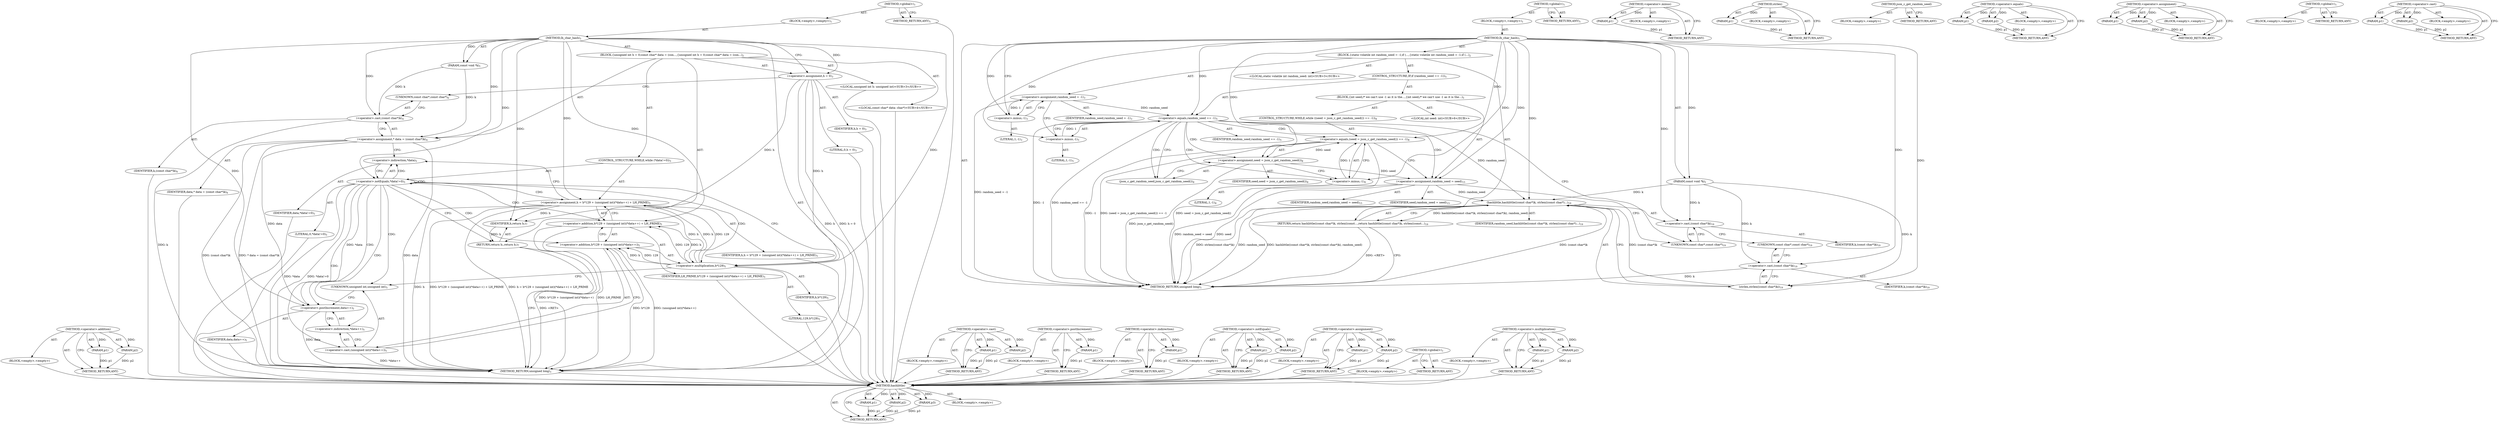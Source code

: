 digraph "&lt;operator&gt;.cast" {
vulnerable_85 [label=<(METHOD,&lt;operator&gt;.addition)>];
vulnerable_86 [label=<(PARAM,p1)>];
vulnerable_87 [label=<(PARAM,p2)>];
vulnerable_88 [label=<(BLOCK,&lt;empty&gt;,&lt;empty&gt;)>];
vulnerable_89 [label=<(METHOD_RETURN,ANY)>];
vulnerable_6 [label=<(METHOD,&lt;global&gt;)<SUB>1</SUB>>];
vulnerable_7 [label=<(BLOCK,&lt;empty&gt;,&lt;empty&gt;)<SUB>1</SUB>>];
vulnerable_8 [label=<(METHOD,lh_char_hash)<SUB>1</SUB>>];
vulnerable_9 [label=<(PARAM,const void *k)<SUB>1</SUB>>];
vulnerable_10 [label=<(BLOCK,{
	unsigned int h = 0;
	const char* data = (con...,{
	unsigned int h = 0;
	const char* data = (con...)<SUB>2</SUB>>];
vulnerable_11 [label="<(LOCAL,unsigned int h: unsigned int)<SUB>3</SUB>>"];
vulnerable_12 [label=<(&lt;operator&gt;.assignment,h = 0)<SUB>3</SUB>>];
vulnerable_13 [label=<(IDENTIFIER,h,h = 0)<SUB>3</SUB>>];
vulnerable_14 [label=<(LITERAL,0,h = 0)<SUB>3</SUB>>];
vulnerable_15 [label="<(LOCAL,const char* data: char*)<SUB>4</SUB>>"];
vulnerable_16 [label=<(&lt;operator&gt;.assignment,* data = (const char*)k)<SUB>4</SUB>>];
vulnerable_17 [label=<(IDENTIFIER,data,* data = (const char*)k)<SUB>4</SUB>>];
vulnerable_18 [label=<(&lt;operator&gt;.cast,(const char*)k)<SUB>4</SUB>>];
vulnerable_19 [label=<(UNKNOWN,const char*,const char*)<SUB>4</SUB>>];
vulnerable_20 [label=<(IDENTIFIER,k,(const char*)k)<SUB>4</SUB>>];
vulnerable_21 [label=<(CONTROL_STRUCTURE,WHILE,while (*data!=0))<SUB>5</SUB>>];
vulnerable_22 [label=<(&lt;operator&gt;.notEquals,*data!=0)<SUB>5</SUB>>];
vulnerable_23 [label=<(&lt;operator&gt;.indirection,*data)<SUB>5</SUB>>];
vulnerable_24 [label=<(IDENTIFIER,data,*data!=0)<SUB>5</SUB>>];
vulnerable_25 [label=<(LITERAL,0,*data!=0)<SUB>5</SUB>>];
vulnerable_26 [label=<(&lt;operator&gt;.assignment,h = h*129 + (unsigned int)(*data++) + LH_PRIME)<SUB>5</SUB>>];
vulnerable_27 [label=<(IDENTIFIER,h,h = h*129 + (unsigned int)(*data++) + LH_PRIME)<SUB>5</SUB>>];
vulnerable_28 [label=<(&lt;operator&gt;.addition,h*129 + (unsigned int)(*data++) + LH_PRIME)<SUB>5</SUB>>];
vulnerable_29 [label=<(&lt;operator&gt;.addition,h*129 + (unsigned int)(*data++))<SUB>5</SUB>>];
vulnerable_30 [label=<(&lt;operator&gt;.multiplication,h*129)<SUB>5</SUB>>];
vulnerable_31 [label=<(IDENTIFIER,h,h*129)<SUB>5</SUB>>];
vulnerable_32 [label=<(LITERAL,129,h*129)<SUB>5</SUB>>];
vulnerable_33 [label=<(&lt;operator&gt;.cast,(unsigned int)(*data++))<SUB>5</SUB>>];
vulnerable_34 [label=<(UNKNOWN,unsigned int,unsigned int)<SUB>5</SUB>>];
vulnerable_35 [label=<(&lt;operator&gt;.indirection,*data++)<SUB>5</SUB>>];
vulnerable_36 [label=<(&lt;operator&gt;.postIncrement,data++)<SUB>5</SUB>>];
vulnerable_37 [label=<(IDENTIFIER,data,data++)<SUB>5</SUB>>];
vulnerable_38 [label=<(IDENTIFIER,LH_PRIME,h*129 + (unsigned int)(*data++) + LH_PRIME)<SUB>5</SUB>>];
vulnerable_39 [label=<(RETURN,return h;,return h;)<SUB>7</SUB>>];
vulnerable_40 [label=<(IDENTIFIER,h,return h;)<SUB>7</SUB>>];
vulnerable_41 [label=<(METHOD_RETURN,unsigned long)<SUB>1</SUB>>];
vulnerable_43 [label=<(METHOD_RETURN,ANY)<SUB>1</SUB>>];
vulnerable_71 [label=<(METHOD,&lt;operator&gt;.cast)>];
vulnerable_72 [label=<(PARAM,p1)>];
vulnerable_73 [label=<(PARAM,p2)>];
vulnerable_74 [label=<(BLOCK,&lt;empty&gt;,&lt;empty&gt;)>];
vulnerable_75 [label=<(METHOD_RETURN,ANY)>];
vulnerable_95 [label=<(METHOD,&lt;operator&gt;.postIncrement)>];
vulnerable_96 [label=<(PARAM,p1)>];
vulnerable_97 [label=<(BLOCK,&lt;empty&gt;,&lt;empty&gt;)>];
vulnerable_98 [label=<(METHOD_RETURN,ANY)>];
vulnerable_81 [label=<(METHOD,&lt;operator&gt;.indirection)>];
vulnerable_82 [label=<(PARAM,p1)>];
vulnerable_83 [label=<(BLOCK,&lt;empty&gt;,&lt;empty&gt;)>];
vulnerable_84 [label=<(METHOD_RETURN,ANY)>];
vulnerable_76 [label=<(METHOD,&lt;operator&gt;.notEquals)>];
vulnerable_77 [label=<(PARAM,p1)>];
vulnerable_78 [label=<(PARAM,p2)>];
vulnerable_79 [label=<(BLOCK,&lt;empty&gt;,&lt;empty&gt;)>];
vulnerable_80 [label=<(METHOD_RETURN,ANY)>];
vulnerable_66 [label=<(METHOD,&lt;operator&gt;.assignment)>];
vulnerable_67 [label=<(PARAM,p1)>];
vulnerable_68 [label=<(PARAM,p2)>];
vulnerable_69 [label=<(BLOCK,&lt;empty&gt;,&lt;empty&gt;)>];
vulnerable_70 [label=<(METHOD_RETURN,ANY)>];
vulnerable_60 [label=<(METHOD,&lt;global&gt;)<SUB>1</SUB>>];
vulnerable_61 [label=<(BLOCK,&lt;empty&gt;,&lt;empty&gt;)>];
vulnerable_62 [label=<(METHOD_RETURN,ANY)>];
vulnerable_90 [label=<(METHOD,&lt;operator&gt;.multiplication)>];
vulnerable_91 [label=<(PARAM,p1)>];
vulnerable_92 [label=<(PARAM,p2)>];
vulnerable_93 [label=<(BLOCK,&lt;empty&gt;,&lt;empty&gt;)>];
vulnerable_94 [label=<(METHOD_RETURN,ANY)>];
fixed_81 [label=<(METHOD,hashlittle)>];
fixed_82 [label=<(PARAM,p1)>];
fixed_83 [label=<(PARAM,p2)>];
fixed_84 [label=<(PARAM,p3)>];
fixed_85 [label=<(BLOCK,&lt;empty&gt;,&lt;empty&gt;)>];
fixed_86 [label=<(METHOD_RETURN,ANY)>];
fixed_6 [label=<(METHOD,&lt;global&gt;)<SUB>1</SUB>>];
fixed_7 [label=<(BLOCK,&lt;empty&gt;,&lt;empty&gt;)<SUB>1</SUB>>];
fixed_8 [label=<(METHOD,lh_char_hash)<SUB>1</SUB>>];
fixed_9 [label=<(PARAM,const void *k)<SUB>1</SUB>>];
fixed_10 [label=<(BLOCK,{
	static volatile int random_seed = -1;

	if (...,{
	static volatile int random_seed = -1;

	if (...)<SUB>2</SUB>>];
fixed_11 [label="<(LOCAL,static volatile int random_seed: int)<SUB>3</SUB>>"];
fixed_12 [label=<(&lt;operator&gt;.assignment,random_seed = -1)<SUB>3</SUB>>];
fixed_13 [label=<(IDENTIFIER,random_seed,random_seed = -1)<SUB>3</SUB>>];
fixed_14 [label=<(&lt;operator&gt;.minus,-1)<SUB>3</SUB>>];
fixed_15 [label=<(LITERAL,1,-1)<SUB>3</SUB>>];
fixed_16 [label=<(CONTROL_STRUCTURE,IF,if (random_seed == -1))<SUB>5</SUB>>];
fixed_17 [label=<(&lt;operator&gt;.equals,random_seed == -1)<SUB>5</SUB>>];
fixed_18 [label=<(IDENTIFIER,random_seed,random_seed == -1)<SUB>5</SUB>>];
fixed_19 [label=<(&lt;operator&gt;.minus,-1)<SUB>5</SUB>>];
fixed_20 [label=<(LITERAL,1,-1)<SUB>5</SUB>>];
fixed_21 [label=<(BLOCK,{
		int seed;
		/* we can't use -1 as it is the...,{
		int seed;
		/* we can't use -1 as it is the...)<SUB>5</SUB>>];
fixed_22 [label="<(LOCAL,int seed: int)<SUB>6</SUB>>"];
fixed_23 [label=<(CONTROL_STRUCTURE,WHILE,while ((seed = json_c_get_random_seed()) == -1))<SUB>8</SUB>>];
fixed_24 [label=<(&lt;operator&gt;.equals,(seed = json_c_get_random_seed()) == -1)<SUB>8</SUB>>];
fixed_25 [label=<(&lt;operator&gt;.assignment,seed = json_c_get_random_seed())<SUB>8</SUB>>];
fixed_26 [label=<(IDENTIFIER,seed,seed = json_c_get_random_seed())<SUB>8</SUB>>];
fixed_27 [label=<(json_c_get_random_seed,json_c_get_random_seed())<SUB>8</SUB>>];
fixed_28 [label=<(&lt;operator&gt;.minus,-1)<SUB>8</SUB>>];
fixed_29 [label=<(LITERAL,1,-1)<SUB>8</SUB>>];
fixed_30 [label=<(&lt;operator&gt;.assignment,random_seed = seed)<SUB>15</SUB>>];
fixed_31 [label=<(IDENTIFIER,random_seed,random_seed = seed)<SUB>15</SUB>>];
fixed_32 [label=<(IDENTIFIER,seed,random_seed = seed)<SUB>15</SUB>>];
fixed_33 [label=<(RETURN,return hashlittle((const char*)k, strlen((const...,return hashlittle((const char*)k, strlen((const...)<SUB>19</SUB>>];
fixed_34 [label=<(hashlittle,hashlittle((const char*)k, strlen((const char*)...)<SUB>19</SUB>>];
fixed_35 [label=<(&lt;operator&gt;.cast,(const char*)k)<SUB>19</SUB>>];
fixed_36 [label=<(UNKNOWN,const char*,const char*)<SUB>19</SUB>>];
fixed_37 [label=<(IDENTIFIER,k,(const char*)k)<SUB>19</SUB>>];
fixed_38 [label=<(strlen,strlen((const char*)k))<SUB>19</SUB>>];
fixed_39 [label=<(&lt;operator&gt;.cast,(const char*)k)<SUB>19</SUB>>];
fixed_40 [label=<(UNKNOWN,const char*,const char*)<SUB>19</SUB>>];
fixed_41 [label=<(IDENTIFIER,k,(const char*)k)<SUB>19</SUB>>];
fixed_42 [label=<(IDENTIFIER,random_seed,hashlittle((const char*)k, strlen((const char*)...)<SUB>19</SUB>>];
fixed_43 [label=<(METHOD_RETURN,unsigned long)<SUB>1</SUB>>];
fixed_45 [label=<(METHOD_RETURN,ANY)<SUB>1</SUB>>];
fixed_69 [label=<(METHOD,&lt;operator&gt;.minus)>];
fixed_70 [label=<(PARAM,p1)>];
fixed_71 [label=<(BLOCK,&lt;empty&gt;,&lt;empty&gt;)>];
fixed_72 [label=<(METHOD_RETURN,ANY)>];
fixed_92 [label=<(METHOD,strlen)>];
fixed_93 [label=<(PARAM,p1)>];
fixed_94 [label=<(BLOCK,&lt;empty&gt;,&lt;empty&gt;)>];
fixed_95 [label=<(METHOD_RETURN,ANY)>];
fixed_78 [label=<(METHOD,json_c_get_random_seed)>];
fixed_79 [label=<(BLOCK,&lt;empty&gt;,&lt;empty&gt;)>];
fixed_80 [label=<(METHOD_RETURN,ANY)>];
fixed_73 [label=<(METHOD,&lt;operator&gt;.equals)>];
fixed_74 [label=<(PARAM,p1)>];
fixed_75 [label=<(PARAM,p2)>];
fixed_76 [label=<(BLOCK,&lt;empty&gt;,&lt;empty&gt;)>];
fixed_77 [label=<(METHOD_RETURN,ANY)>];
fixed_64 [label=<(METHOD,&lt;operator&gt;.assignment)>];
fixed_65 [label=<(PARAM,p1)>];
fixed_66 [label=<(PARAM,p2)>];
fixed_67 [label=<(BLOCK,&lt;empty&gt;,&lt;empty&gt;)>];
fixed_68 [label=<(METHOD_RETURN,ANY)>];
fixed_58 [label=<(METHOD,&lt;global&gt;)<SUB>1</SUB>>];
fixed_59 [label=<(BLOCK,&lt;empty&gt;,&lt;empty&gt;)>];
fixed_60 [label=<(METHOD_RETURN,ANY)>];
fixed_87 [label=<(METHOD,&lt;operator&gt;.cast)>];
fixed_88 [label=<(PARAM,p1)>];
fixed_89 [label=<(PARAM,p2)>];
fixed_90 [label=<(BLOCK,&lt;empty&gt;,&lt;empty&gt;)>];
fixed_91 [label=<(METHOD_RETURN,ANY)>];
vulnerable_85 -> vulnerable_86  [key=0, label="AST: "];
vulnerable_85 -> vulnerable_86  [key=1, label="DDG: "];
vulnerable_85 -> vulnerable_88  [key=0, label="AST: "];
vulnerable_85 -> vulnerable_87  [key=0, label="AST: "];
vulnerable_85 -> vulnerable_87  [key=1, label="DDG: "];
vulnerable_85 -> vulnerable_89  [key=0, label="AST: "];
vulnerable_85 -> vulnerable_89  [key=1, label="CFG: "];
vulnerable_86 -> vulnerable_89  [key=0, label="DDG: p1"];
vulnerable_87 -> vulnerable_89  [key=0, label="DDG: p2"];
vulnerable_88 -> fixed_81  [key=0];
vulnerable_89 -> fixed_81  [key=0];
vulnerable_6 -> vulnerable_7  [key=0, label="AST: "];
vulnerable_6 -> vulnerable_43  [key=0, label="AST: "];
vulnerable_6 -> vulnerable_43  [key=1, label="CFG: "];
vulnerable_7 -> vulnerable_8  [key=0, label="AST: "];
vulnerable_8 -> vulnerable_9  [key=0, label="AST: "];
vulnerable_8 -> vulnerable_9  [key=1, label="DDG: "];
vulnerable_8 -> vulnerable_10  [key=0, label="AST: "];
vulnerable_8 -> vulnerable_41  [key=0, label="AST: "];
vulnerable_8 -> vulnerable_12  [key=0, label="CFG: "];
vulnerable_8 -> vulnerable_12  [key=1, label="DDG: "];
vulnerable_8 -> vulnerable_16  [key=0, label="DDG: "];
vulnerable_8 -> vulnerable_26  [key=0, label="DDG: "];
vulnerable_8 -> vulnerable_40  [key=0, label="DDG: "];
vulnerable_8 -> vulnerable_18  [key=0, label="DDG: "];
vulnerable_8 -> vulnerable_22  [key=0, label="DDG: "];
vulnerable_8 -> vulnerable_28  [key=0, label="DDG: "];
vulnerable_8 -> vulnerable_30  [key=0, label="DDG: "];
vulnerable_8 -> vulnerable_36  [key=0, label="DDG: "];
vulnerable_9 -> vulnerable_16  [key=0, label="DDG: k"];
vulnerable_9 -> vulnerable_18  [key=0, label="DDG: k"];
vulnerable_10 -> vulnerable_11  [key=0, label="AST: "];
vulnerable_10 -> vulnerable_12  [key=0, label="AST: "];
vulnerable_10 -> vulnerable_15  [key=0, label="AST: "];
vulnerable_10 -> vulnerable_16  [key=0, label="AST: "];
vulnerable_10 -> vulnerable_21  [key=0, label="AST: "];
vulnerable_10 -> vulnerable_39  [key=0, label="AST: "];
vulnerable_11 -> fixed_81  [key=0];
vulnerable_12 -> vulnerable_13  [key=0, label="AST: "];
vulnerable_12 -> vulnerable_14  [key=0, label="AST: "];
vulnerable_12 -> vulnerable_19  [key=0, label="CFG: "];
vulnerable_12 -> vulnerable_41  [key=0, label="DDG: h"];
vulnerable_12 -> vulnerable_41  [key=1, label="DDG: h = 0"];
vulnerable_12 -> vulnerable_40  [key=0, label="DDG: h"];
vulnerable_12 -> vulnerable_30  [key=0, label="DDG: h"];
vulnerable_13 -> fixed_81  [key=0];
vulnerable_14 -> fixed_81  [key=0];
vulnerable_15 -> fixed_81  [key=0];
vulnerable_16 -> vulnerable_17  [key=0, label="AST: "];
vulnerable_16 -> vulnerable_18  [key=0, label="AST: "];
vulnerable_16 -> vulnerable_23  [key=0, label="CFG: "];
vulnerable_16 -> vulnerable_41  [key=0, label="DDG: data"];
vulnerable_16 -> vulnerable_41  [key=1, label="DDG: (const char*)k"];
vulnerable_16 -> vulnerable_41  [key=2, label="DDG: * data = (const char*)k"];
vulnerable_16 -> vulnerable_36  [key=0, label="DDG: data"];
vulnerable_17 -> fixed_81  [key=0];
vulnerable_18 -> vulnerable_19  [key=0, label="AST: "];
vulnerable_18 -> vulnerable_20  [key=0, label="AST: "];
vulnerable_18 -> vulnerable_16  [key=0, label="CFG: "];
vulnerable_18 -> vulnerable_41  [key=0, label="DDG: k"];
vulnerable_19 -> vulnerable_18  [key=0, label="CFG: "];
vulnerable_20 -> fixed_81  [key=0];
vulnerable_21 -> vulnerable_22  [key=0, label="AST: "];
vulnerable_21 -> vulnerable_26  [key=0, label="AST: "];
vulnerable_22 -> vulnerable_23  [key=0, label="AST: "];
vulnerable_22 -> vulnerable_23  [key=1, label="CDG: "];
vulnerable_22 -> vulnerable_25  [key=0, label="AST: "];
vulnerable_22 -> vulnerable_30  [key=0, label="CFG: "];
vulnerable_22 -> vulnerable_30  [key=1, label="CDG: "];
vulnerable_22 -> vulnerable_39  [key=0, label="CFG: "];
vulnerable_22 -> vulnerable_41  [key=0, label="DDG: *data"];
vulnerable_22 -> vulnerable_41  [key=1, label="DDG: *data!=0"];
vulnerable_22 -> vulnerable_36  [key=0, label="DDG: *data"];
vulnerable_22 -> vulnerable_36  [key=1, label="CDG: "];
vulnerable_22 -> vulnerable_29  [key=0, label="CDG: "];
vulnerable_22 -> vulnerable_34  [key=0, label="CDG: "];
vulnerable_22 -> vulnerable_33  [key=0, label="CDG: "];
vulnerable_22 -> vulnerable_26  [key=0, label="CDG: "];
vulnerable_22 -> vulnerable_28  [key=0, label="CDG: "];
vulnerable_22 -> vulnerable_35  [key=0, label="CDG: "];
vulnerable_22 -> vulnerable_22  [key=0, label="CDG: "];
vulnerable_23 -> vulnerable_24  [key=0, label="AST: "];
vulnerable_23 -> vulnerable_22  [key=0, label="CFG: "];
vulnerable_24 -> fixed_81  [key=0];
vulnerable_25 -> fixed_81  [key=0];
vulnerable_26 -> vulnerable_27  [key=0, label="AST: "];
vulnerable_26 -> vulnerable_28  [key=0, label="AST: "];
vulnerable_26 -> vulnerable_23  [key=0, label="CFG: "];
vulnerable_26 -> vulnerable_41  [key=0, label="DDG: h"];
vulnerable_26 -> vulnerable_41  [key=1, label="DDG: h*129 + (unsigned int)(*data++) + LH_PRIME"];
vulnerable_26 -> vulnerable_41  [key=2, label="DDG: h = h*129 + (unsigned int)(*data++) + LH_PRIME"];
vulnerable_26 -> vulnerable_40  [key=0, label="DDG: h"];
vulnerable_26 -> vulnerable_30  [key=0, label="DDG: h"];
vulnerable_27 -> fixed_81  [key=0];
vulnerable_28 -> vulnerable_29  [key=0, label="AST: "];
vulnerable_28 -> vulnerable_38  [key=0, label="AST: "];
vulnerable_28 -> vulnerable_26  [key=0, label="CFG: "];
vulnerable_28 -> vulnerable_41  [key=0, label="DDG: h*129 + (unsigned int)(*data++)"];
vulnerable_28 -> vulnerable_41  [key=1, label="DDG: LH_PRIME"];
vulnerable_29 -> vulnerable_30  [key=0, label="AST: "];
vulnerable_29 -> vulnerable_33  [key=0, label="AST: "];
vulnerable_29 -> vulnerable_28  [key=0, label="CFG: "];
vulnerable_29 -> vulnerable_41  [key=0, label="DDG: h*129"];
vulnerable_29 -> vulnerable_41  [key=1, label="DDG: (unsigned int)(*data++)"];
vulnerable_30 -> vulnerable_31  [key=0, label="AST: "];
vulnerable_30 -> vulnerable_32  [key=0, label="AST: "];
vulnerable_30 -> vulnerable_34  [key=0, label="CFG: "];
vulnerable_30 -> vulnerable_26  [key=0, label="DDG: h"];
vulnerable_30 -> vulnerable_26  [key=1, label="DDG: 129"];
vulnerable_30 -> vulnerable_28  [key=0, label="DDG: h"];
vulnerable_30 -> vulnerable_28  [key=1, label="DDG: 129"];
vulnerable_30 -> vulnerable_29  [key=0, label="DDG: h"];
vulnerable_30 -> vulnerable_29  [key=1, label="DDG: 129"];
vulnerable_31 -> fixed_81  [key=0];
vulnerable_32 -> fixed_81  [key=0];
vulnerable_33 -> vulnerable_34  [key=0, label="AST: "];
vulnerable_33 -> vulnerable_35  [key=0, label="AST: "];
vulnerable_33 -> vulnerable_29  [key=0, label="CFG: "];
vulnerable_33 -> vulnerable_41  [key=0, label="DDG: *data++"];
vulnerable_34 -> vulnerable_36  [key=0, label="CFG: "];
vulnerable_35 -> vulnerable_36  [key=0, label="AST: "];
vulnerable_35 -> vulnerable_33  [key=0, label="CFG: "];
vulnerable_36 -> vulnerable_37  [key=0, label="AST: "];
vulnerable_36 -> vulnerable_35  [key=0, label="CFG: "];
vulnerable_36 -> vulnerable_41  [key=0, label="DDG: data"];
vulnerable_37 -> fixed_81  [key=0];
vulnerable_38 -> fixed_81  [key=0];
vulnerable_39 -> vulnerable_40  [key=0, label="AST: "];
vulnerable_39 -> vulnerable_41  [key=0, label="CFG: "];
vulnerable_39 -> vulnerable_41  [key=1, label="DDG: &lt;RET&gt;"];
vulnerable_40 -> vulnerable_39  [key=0, label="DDG: h"];
vulnerable_41 -> fixed_81  [key=0];
vulnerable_43 -> fixed_81  [key=0];
vulnerable_71 -> vulnerable_72  [key=0, label="AST: "];
vulnerable_71 -> vulnerable_72  [key=1, label="DDG: "];
vulnerable_71 -> vulnerable_74  [key=0, label="AST: "];
vulnerable_71 -> vulnerable_73  [key=0, label="AST: "];
vulnerable_71 -> vulnerable_73  [key=1, label="DDG: "];
vulnerable_71 -> vulnerable_75  [key=0, label="AST: "];
vulnerable_71 -> vulnerable_75  [key=1, label="CFG: "];
vulnerable_72 -> vulnerable_75  [key=0, label="DDG: p1"];
vulnerable_73 -> vulnerable_75  [key=0, label="DDG: p2"];
vulnerable_74 -> fixed_81  [key=0];
vulnerable_75 -> fixed_81  [key=0];
vulnerable_95 -> vulnerable_96  [key=0, label="AST: "];
vulnerable_95 -> vulnerable_96  [key=1, label="DDG: "];
vulnerable_95 -> vulnerable_97  [key=0, label="AST: "];
vulnerable_95 -> vulnerable_98  [key=0, label="AST: "];
vulnerable_95 -> vulnerable_98  [key=1, label="CFG: "];
vulnerable_96 -> vulnerable_98  [key=0, label="DDG: p1"];
vulnerable_97 -> fixed_81  [key=0];
vulnerable_98 -> fixed_81  [key=0];
vulnerable_81 -> vulnerable_82  [key=0, label="AST: "];
vulnerable_81 -> vulnerable_82  [key=1, label="DDG: "];
vulnerable_81 -> vulnerable_83  [key=0, label="AST: "];
vulnerable_81 -> vulnerable_84  [key=0, label="AST: "];
vulnerable_81 -> vulnerable_84  [key=1, label="CFG: "];
vulnerable_82 -> vulnerable_84  [key=0, label="DDG: p1"];
vulnerable_83 -> fixed_81  [key=0];
vulnerable_84 -> fixed_81  [key=0];
vulnerable_76 -> vulnerable_77  [key=0, label="AST: "];
vulnerable_76 -> vulnerable_77  [key=1, label="DDG: "];
vulnerable_76 -> vulnerable_79  [key=0, label="AST: "];
vulnerable_76 -> vulnerable_78  [key=0, label="AST: "];
vulnerable_76 -> vulnerable_78  [key=1, label="DDG: "];
vulnerable_76 -> vulnerable_80  [key=0, label="AST: "];
vulnerable_76 -> vulnerable_80  [key=1, label="CFG: "];
vulnerable_77 -> vulnerable_80  [key=0, label="DDG: p1"];
vulnerable_78 -> vulnerable_80  [key=0, label="DDG: p2"];
vulnerable_79 -> fixed_81  [key=0];
vulnerable_80 -> fixed_81  [key=0];
vulnerable_66 -> vulnerable_67  [key=0, label="AST: "];
vulnerable_66 -> vulnerable_67  [key=1, label="DDG: "];
vulnerable_66 -> vulnerable_69  [key=0, label="AST: "];
vulnerable_66 -> vulnerable_68  [key=0, label="AST: "];
vulnerable_66 -> vulnerable_68  [key=1, label="DDG: "];
vulnerable_66 -> vulnerable_70  [key=0, label="AST: "];
vulnerable_66 -> vulnerable_70  [key=1, label="CFG: "];
vulnerable_67 -> vulnerable_70  [key=0, label="DDG: p1"];
vulnerable_68 -> vulnerable_70  [key=0, label="DDG: p2"];
vulnerable_69 -> fixed_81  [key=0];
vulnerable_70 -> fixed_81  [key=0];
vulnerable_60 -> vulnerable_61  [key=0, label="AST: "];
vulnerable_60 -> vulnerable_62  [key=0, label="AST: "];
vulnerable_60 -> vulnerable_62  [key=1, label="CFG: "];
vulnerable_61 -> fixed_81  [key=0];
vulnerable_62 -> fixed_81  [key=0];
vulnerable_90 -> vulnerable_91  [key=0, label="AST: "];
vulnerable_90 -> vulnerable_91  [key=1, label="DDG: "];
vulnerable_90 -> vulnerable_93  [key=0, label="AST: "];
vulnerable_90 -> vulnerable_92  [key=0, label="AST: "];
vulnerable_90 -> vulnerable_92  [key=1, label="DDG: "];
vulnerable_90 -> vulnerable_94  [key=0, label="AST: "];
vulnerable_90 -> vulnerable_94  [key=1, label="CFG: "];
vulnerable_91 -> vulnerable_94  [key=0, label="DDG: p1"];
vulnerable_92 -> vulnerable_94  [key=0, label="DDG: p2"];
vulnerable_93 -> fixed_81  [key=0];
vulnerable_94 -> fixed_81  [key=0];
fixed_81 -> fixed_82  [key=0, label="AST: "];
fixed_81 -> fixed_82  [key=1, label="DDG: "];
fixed_81 -> fixed_85  [key=0, label="AST: "];
fixed_81 -> fixed_83  [key=0, label="AST: "];
fixed_81 -> fixed_83  [key=1, label="DDG: "];
fixed_81 -> fixed_86  [key=0, label="AST: "];
fixed_81 -> fixed_86  [key=1, label="CFG: "];
fixed_81 -> fixed_84  [key=0, label="AST: "];
fixed_81 -> fixed_84  [key=1, label="DDG: "];
fixed_82 -> fixed_86  [key=0, label="DDG: p1"];
fixed_83 -> fixed_86  [key=0, label="DDG: p2"];
fixed_84 -> fixed_86  [key=0, label="DDG: p3"];
fixed_6 -> fixed_7  [key=0, label="AST: "];
fixed_6 -> fixed_45  [key=0, label="AST: "];
fixed_6 -> fixed_45  [key=1, label="CFG: "];
fixed_7 -> fixed_8  [key=0, label="AST: "];
fixed_8 -> fixed_9  [key=0, label="AST: "];
fixed_8 -> fixed_9  [key=1, label="DDG: "];
fixed_8 -> fixed_10  [key=0, label="AST: "];
fixed_8 -> fixed_43  [key=0, label="AST: "];
fixed_8 -> fixed_14  [key=0, label="CFG: "];
fixed_8 -> fixed_14  [key=1, label="DDG: "];
fixed_8 -> fixed_17  [key=0, label="DDG: "];
fixed_8 -> fixed_30  [key=0, label="DDG: "];
fixed_8 -> fixed_34  [key=0, label="DDG: "];
fixed_8 -> fixed_19  [key=0, label="DDG: "];
fixed_8 -> fixed_35  [key=0, label="DDG: "];
fixed_8 -> fixed_38  [key=0, label="DDG: "];
fixed_8 -> fixed_24  [key=0, label="DDG: "];
fixed_8 -> fixed_39  [key=0, label="DDG: "];
fixed_8 -> fixed_25  [key=0, label="DDG: "];
fixed_8 -> fixed_28  [key=0, label="DDG: "];
fixed_9 -> fixed_34  [key=0, label="DDG: k"];
fixed_9 -> fixed_35  [key=0, label="DDG: k"];
fixed_9 -> fixed_38  [key=0, label="DDG: k"];
fixed_9 -> fixed_39  [key=0, label="DDG: k"];
fixed_10 -> fixed_11  [key=0, label="AST: "];
fixed_10 -> fixed_12  [key=0, label="AST: "];
fixed_10 -> fixed_16  [key=0, label="AST: "];
fixed_10 -> fixed_33  [key=0, label="AST: "];
fixed_12 -> fixed_13  [key=0, label="AST: "];
fixed_12 -> fixed_14  [key=0, label="AST: "];
fixed_12 -> fixed_19  [key=0, label="CFG: "];
fixed_12 -> fixed_43  [key=0, label="DDG: random_seed = -1"];
fixed_12 -> fixed_17  [key=0, label="DDG: random_seed"];
fixed_14 -> fixed_15  [key=0, label="AST: "];
fixed_14 -> fixed_12  [key=0, label="CFG: "];
fixed_14 -> fixed_12  [key=1, label="DDG: 1"];
fixed_16 -> fixed_17  [key=0, label="AST: "];
fixed_16 -> fixed_21  [key=0, label="AST: "];
fixed_17 -> fixed_18  [key=0, label="AST: "];
fixed_17 -> fixed_19  [key=0, label="AST: "];
fixed_17 -> fixed_36  [key=0, label="CFG: "];
fixed_17 -> fixed_27  [key=0, label="CFG: "];
fixed_17 -> fixed_27  [key=1, label="CDG: "];
fixed_17 -> fixed_43  [key=0, label="DDG: -1"];
fixed_17 -> fixed_43  [key=1, label="DDG: random_seed == -1"];
fixed_17 -> fixed_34  [key=0, label="DDG: random_seed"];
fixed_17 -> fixed_24  [key=0, label="CDG: "];
fixed_17 -> fixed_30  [key=0, label="CDG: "];
fixed_17 -> fixed_25  [key=0, label="CDG: "];
fixed_17 -> fixed_28  [key=0, label="CDG: "];
fixed_19 -> fixed_20  [key=0, label="AST: "];
fixed_19 -> fixed_17  [key=0, label="CFG: "];
fixed_19 -> fixed_17  [key=1, label="DDG: 1"];
fixed_21 -> fixed_22  [key=0, label="AST: "];
fixed_21 -> fixed_23  [key=0, label="AST: "];
fixed_21 -> fixed_30  [key=0, label="AST: "];
fixed_23 -> fixed_24  [key=0, label="AST: "];
fixed_24 -> fixed_25  [key=0, label="AST: "];
fixed_24 -> fixed_28  [key=0, label="AST: "];
fixed_24 -> fixed_30  [key=0, label="CFG: "];
fixed_24 -> fixed_43  [key=0, label="DDG: seed = json_c_get_random_seed()"];
fixed_24 -> fixed_43  [key=1, label="DDG: -1"];
fixed_24 -> fixed_43  [key=2, label="DDG: (seed = json_c_get_random_seed()) == -1"];
fixed_25 -> fixed_26  [key=0, label="AST: "];
fixed_25 -> fixed_27  [key=0, label="AST: "];
fixed_25 -> fixed_28  [key=0, label="CFG: "];
fixed_25 -> fixed_43  [key=0, label="DDG: json_c_get_random_seed()"];
fixed_25 -> fixed_30  [key=0, label="DDG: seed"];
fixed_25 -> fixed_24  [key=0, label="DDG: seed"];
fixed_27 -> fixed_25  [key=0, label="CFG: "];
fixed_28 -> fixed_29  [key=0, label="AST: "];
fixed_28 -> fixed_24  [key=0, label="CFG: "];
fixed_28 -> fixed_24  [key=1, label="DDG: 1"];
fixed_30 -> fixed_31  [key=0, label="AST: "];
fixed_30 -> fixed_32  [key=0, label="AST: "];
fixed_30 -> fixed_36  [key=0, label="CFG: "];
fixed_30 -> fixed_43  [key=0, label="DDG: seed"];
fixed_30 -> fixed_43  [key=1, label="DDG: random_seed = seed"];
fixed_30 -> fixed_34  [key=0, label="DDG: random_seed"];
fixed_33 -> fixed_34  [key=0, label="AST: "];
fixed_33 -> fixed_43  [key=0, label="CFG: "];
fixed_33 -> fixed_43  [key=1, label="DDG: &lt;RET&gt;"];
fixed_34 -> fixed_35  [key=0, label="AST: "];
fixed_34 -> fixed_38  [key=0, label="AST: "];
fixed_34 -> fixed_42  [key=0, label="AST: "];
fixed_34 -> fixed_33  [key=0, label="CFG: "];
fixed_34 -> fixed_33  [key=1, label="DDG: hashlittle((const char*)k, strlen((const char*)k), random_seed)"];
fixed_34 -> fixed_43  [key=0, label="DDG: (const char*)k"];
fixed_34 -> fixed_43  [key=1, label="DDG: strlen((const char*)k)"];
fixed_34 -> fixed_43  [key=2, label="DDG: random_seed"];
fixed_34 -> fixed_43  [key=3, label="DDG: hashlittle((const char*)k, strlen((const char*)k), random_seed)"];
fixed_35 -> fixed_36  [key=0, label="AST: "];
fixed_35 -> fixed_37  [key=0, label="AST: "];
fixed_35 -> fixed_40  [key=0, label="CFG: "];
fixed_36 -> fixed_35  [key=0, label="CFG: "];
fixed_38 -> fixed_39  [key=0, label="AST: "];
fixed_38 -> fixed_34  [key=0, label="CFG: "];
fixed_38 -> fixed_34  [key=1, label="DDG: (const char*)k"];
fixed_39 -> fixed_40  [key=0, label="AST: "];
fixed_39 -> fixed_41  [key=0, label="AST: "];
fixed_39 -> fixed_38  [key=0, label="CFG: "];
fixed_39 -> fixed_43  [key=0, label="DDG: k"];
fixed_40 -> fixed_39  [key=0, label="CFG: "];
fixed_69 -> fixed_70  [key=0, label="AST: "];
fixed_69 -> fixed_70  [key=1, label="DDG: "];
fixed_69 -> fixed_71  [key=0, label="AST: "];
fixed_69 -> fixed_72  [key=0, label="AST: "];
fixed_69 -> fixed_72  [key=1, label="CFG: "];
fixed_70 -> fixed_72  [key=0, label="DDG: p1"];
fixed_92 -> fixed_93  [key=0, label="AST: "];
fixed_92 -> fixed_93  [key=1, label="DDG: "];
fixed_92 -> fixed_94  [key=0, label="AST: "];
fixed_92 -> fixed_95  [key=0, label="AST: "];
fixed_92 -> fixed_95  [key=1, label="CFG: "];
fixed_93 -> fixed_95  [key=0, label="DDG: p1"];
fixed_78 -> fixed_79  [key=0, label="AST: "];
fixed_78 -> fixed_80  [key=0, label="AST: "];
fixed_78 -> fixed_80  [key=1, label="CFG: "];
fixed_73 -> fixed_74  [key=0, label="AST: "];
fixed_73 -> fixed_74  [key=1, label="DDG: "];
fixed_73 -> fixed_76  [key=0, label="AST: "];
fixed_73 -> fixed_75  [key=0, label="AST: "];
fixed_73 -> fixed_75  [key=1, label="DDG: "];
fixed_73 -> fixed_77  [key=0, label="AST: "];
fixed_73 -> fixed_77  [key=1, label="CFG: "];
fixed_74 -> fixed_77  [key=0, label="DDG: p1"];
fixed_75 -> fixed_77  [key=0, label="DDG: p2"];
fixed_64 -> fixed_65  [key=0, label="AST: "];
fixed_64 -> fixed_65  [key=1, label="DDG: "];
fixed_64 -> fixed_67  [key=0, label="AST: "];
fixed_64 -> fixed_66  [key=0, label="AST: "];
fixed_64 -> fixed_66  [key=1, label="DDG: "];
fixed_64 -> fixed_68  [key=0, label="AST: "];
fixed_64 -> fixed_68  [key=1, label="CFG: "];
fixed_65 -> fixed_68  [key=0, label="DDG: p1"];
fixed_66 -> fixed_68  [key=0, label="DDG: p2"];
fixed_58 -> fixed_59  [key=0, label="AST: "];
fixed_58 -> fixed_60  [key=0, label="AST: "];
fixed_58 -> fixed_60  [key=1, label="CFG: "];
fixed_87 -> fixed_88  [key=0, label="AST: "];
fixed_87 -> fixed_88  [key=1, label="DDG: "];
fixed_87 -> fixed_90  [key=0, label="AST: "];
fixed_87 -> fixed_89  [key=0, label="AST: "];
fixed_87 -> fixed_89  [key=1, label="DDG: "];
fixed_87 -> fixed_91  [key=0, label="AST: "];
fixed_87 -> fixed_91  [key=1, label="CFG: "];
fixed_88 -> fixed_91  [key=0, label="DDG: p1"];
fixed_89 -> fixed_91  [key=0, label="DDG: p2"];
}

